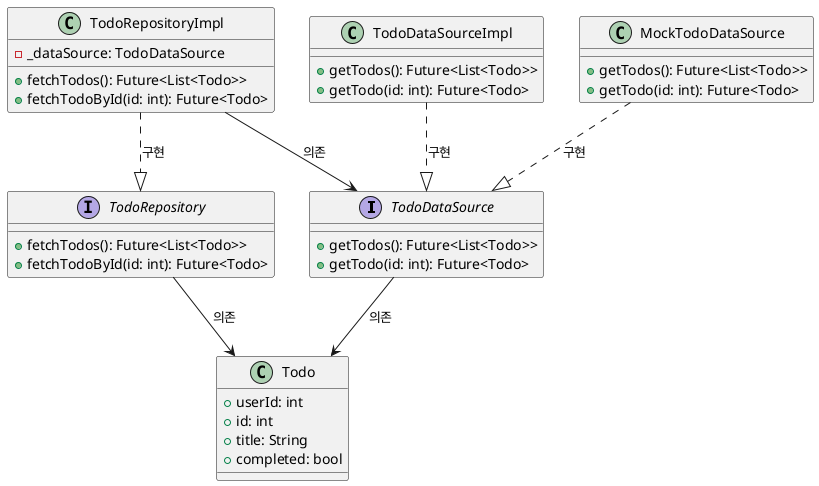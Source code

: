 @startuml
interface TodoDataSource {
  +getTodos(): Future<List<Todo>>
  +getTodo(id: int): Future<Todo>
}

class TodoDataSourceImpl {
  +getTodos(): Future<List<Todo>>
  +getTodo(id: int): Future<Todo>
}

class MockTodoDataSource {
  +getTodos(): Future<List<Todo>>
  +getTodo(id: int): Future<Todo>
}

interface TodoRepository {
  +fetchTodos(): Future<List<Todo>>
  +fetchTodoById(id: int): Future<Todo>
}

class TodoRepositoryImpl {
  -_dataSource: TodoDataSource
  +fetchTodos(): Future<List<Todo>>
  +fetchTodoById(id: int): Future<Todo>
}

class Todo {
  +userId: int
  +id: int
  +title: String
  +completed: bool
}

TodoDataSourceImpl ..|> TodoDataSource : 구현
MockTodoDataSource ..|> TodoDataSource : 구현
TodoRepositoryImpl ..|> TodoRepository : 구현
TodoRepositoryImpl --> TodoDataSource : 의존
TodoRepository --> Todo : 의존
TodoDataSource --> Todo : 의존
@enduml
